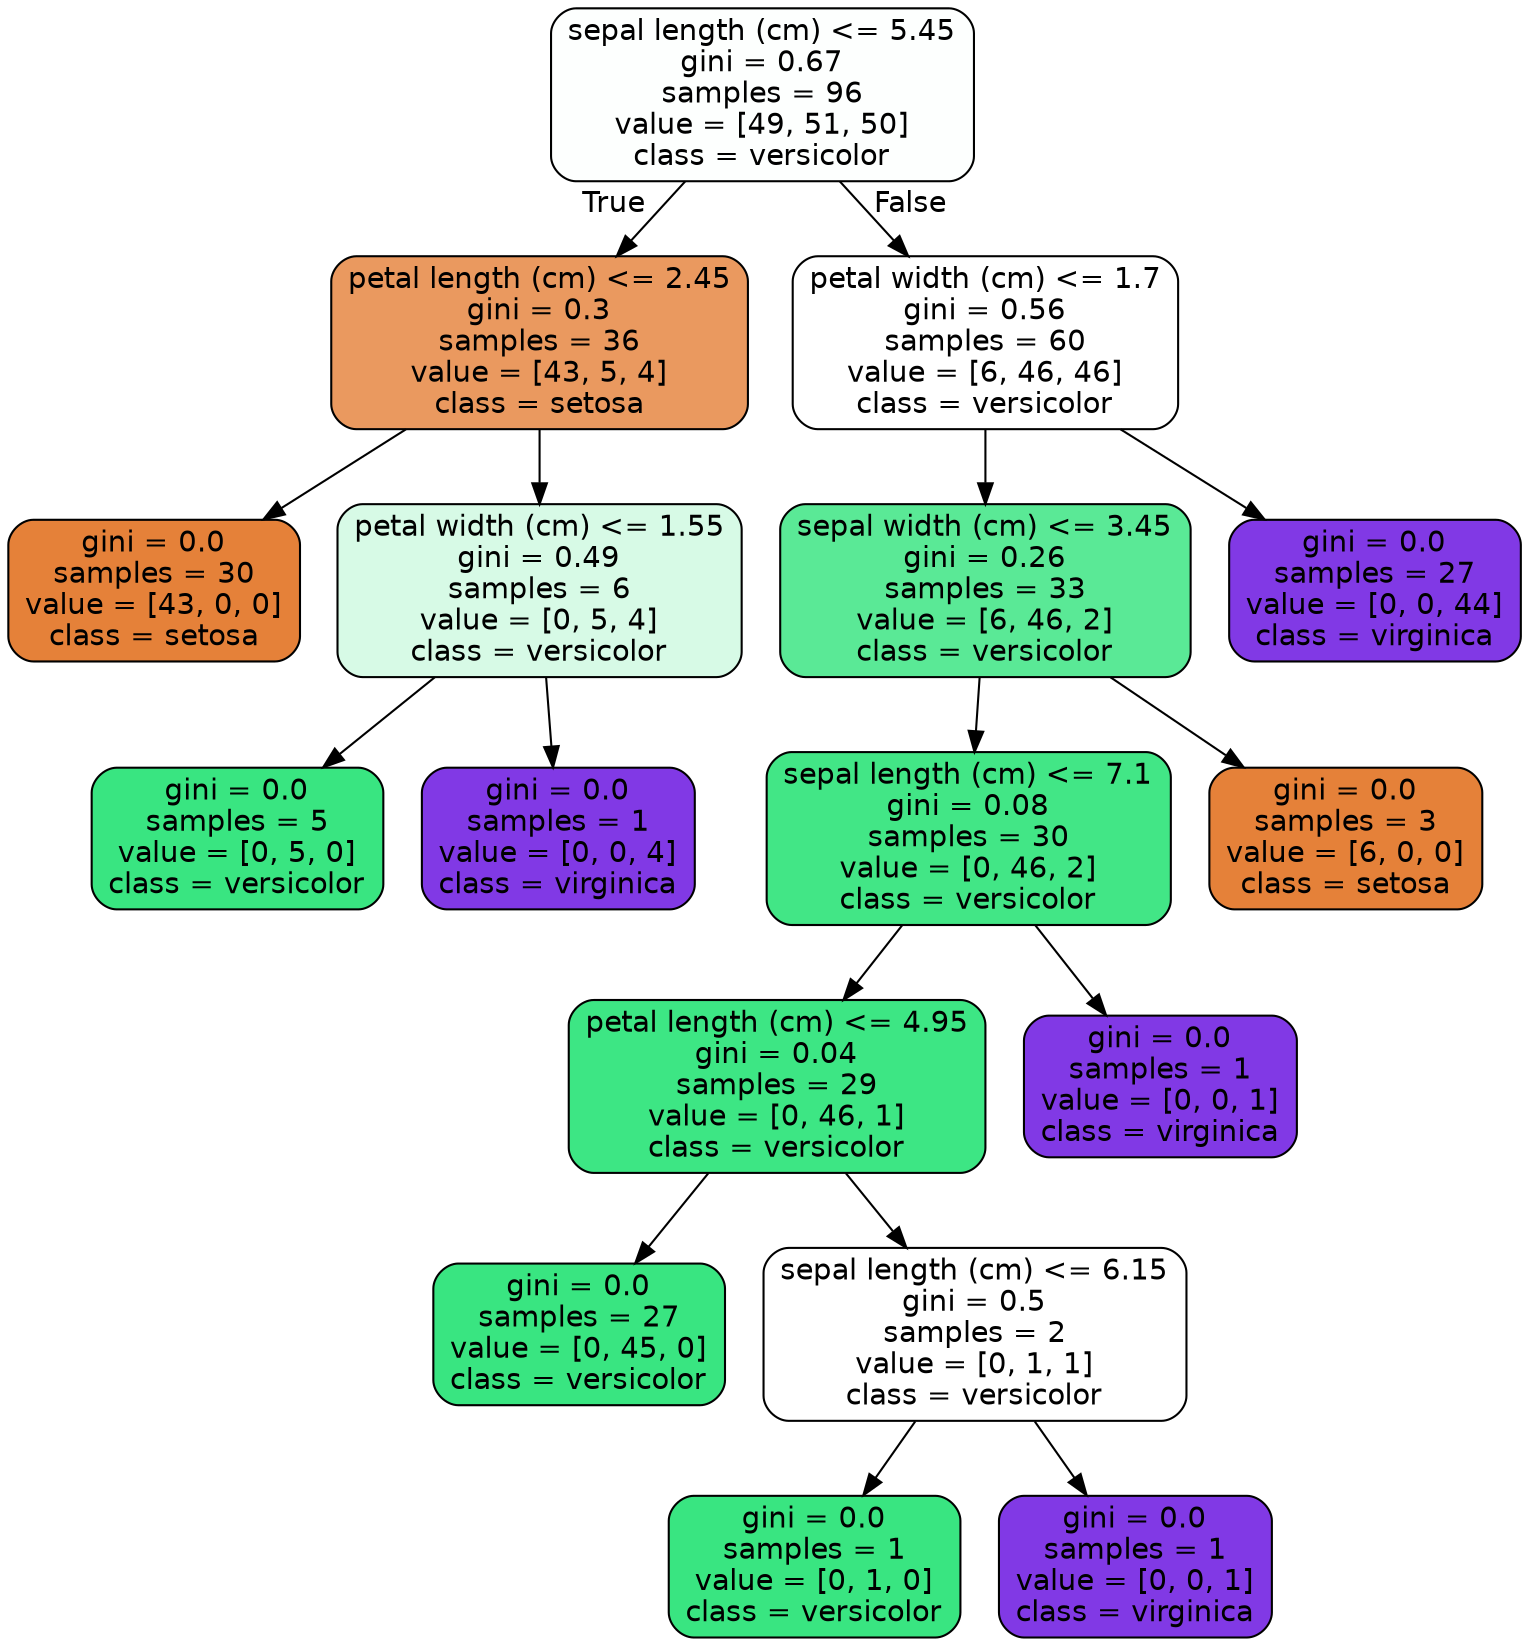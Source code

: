 digraph Tree {
node [shape=box, style="filled, rounded", color="black", fontname=helvetica] ;
edge [fontname=helvetica] ;
0 [label="sepal length (cm) <= 5.45\ngini = 0.67\nsamples = 96\nvalue = [49, 51, 50]\nclass = versicolor", fillcolor="#fdfffe"] ;
1 [label="petal length (cm) <= 2.45\ngini = 0.3\nsamples = 36\nvalue = [43, 5, 4]\nclass = setosa", fillcolor="#ea995f"] ;
0 -> 1 [labeldistance=2.5, labelangle=45, headlabel="True"] ;
2 [label="gini = 0.0\nsamples = 30\nvalue = [43, 0, 0]\nclass = setosa", fillcolor="#e58139"] ;
1 -> 2 ;
3 [label="petal width (cm) <= 1.55\ngini = 0.49\nsamples = 6\nvalue = [0, 5, 4]\nclass = versicolor", fillcolor="#d7fae6"] ;
1 -> 3 ;
4 [label="gini = 0.0\nsamples = 5\nvalue = [0, 5, 0]\nclass = versicolor", fillcolor="#39e581"] ;
3 -> 4 ;
5 [label="gini = 0.0\nsamples = 1\nvalue = [0, 0, 4]\nclass = virginica", fillcolor="#8139e5"] ;
3 -> 5 ;
6 [label="petal width (cm) <= 1.7\ngini = 0.56\nsamples = 60\nvalue = [6, 46, 46]\nclass = versicolor", fillcolor="#ffffff"] ;
0 -> 6 [labeldistance=2.5, labelangle=-45, headlabel="False"] ;
7 [label="sepal width (cm) <= 3.45\ngini = 0.26\nsamples = 33\nvalue = [6, 46, 2]\nclass = versicolor", fillcolor="#5ae996"] ;
6 -> 7 ;
8 [label="sepal length (cm) <= 7.1\ngini = 0.08\nsamples = 30\nvalue = [0, 46, 2]\nclass = versicolor", fillcolor="#42e686"] ;
7 -> 8 ;
9 [label="petal length (cm) <= 4.95\ngini = 0.04\nsamples = 29\nvalue = [0, 46, 1]\nclass = versicolor", fillcolor="#3de684"] ;
8 -> 9 ;
10 [label="gini = 0.0\nsamples = 27\nvalue = [0, 45, 0]\nclass = versicolor", fillcolor="#39e581"] ;
9 -> 10 ;
11 [label="sepal length (cm) <= 6.15\ngini = 0.5\nsamples = 2\nvalue = [0, 1, 1]\nclass = versicolor", fillcolor="#ffffff"] ;
9 -> 11 ;
12 [label="gini = 0.0\nsamples = 1\nvalue = [0, 1, 0]\nclass = versicolor", fillcolor="#39e581"] ;
11 -> 12 ;
13 [label="gini = 0.0\nsamples = 1\nvalue = [0, 0, 1]\nclass = virginica", fillcolor="#8139e5"] ;
11 -> 13 ;
14 [label="gini = 0.0\nsamples = 1\nvalue = [0, 0, 1]\nclass = virginica", fillcolor="#8139e5"] ;
8 -> 14 ;
15 [label="gini = 0.0\nsamples = 3\nvalue = [6, 0, 0]\nclass = setosa", fillcolor="#e58139"] ;
7 -> 15 ;
16 [label="gini = 0.0\nsamples = 27\nvalue = [0, 0, 44]\nclass = virginica", fillcolor="#8139e5"] ;
6 -> 16 ;
}